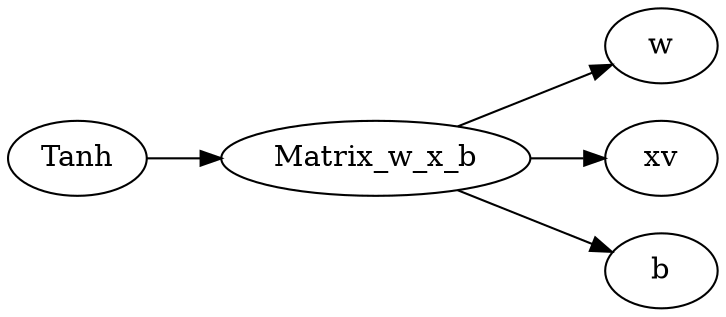 // test
digraph graph4 {
	rankdir=LR
	140436511385232 [label=Tanh]
	140436511379664 [label=Matrix_w_x_b]
	140436511385232 -> 140436511379664
	140436640566400 [label=w]
	140436511379664 -> 140436640566400
	140436506461680 [label=xv]
	140436511379664 -> 140436506461680
	140436640341968 [label=b]
	140436511379664 -> 140436640341968
}
